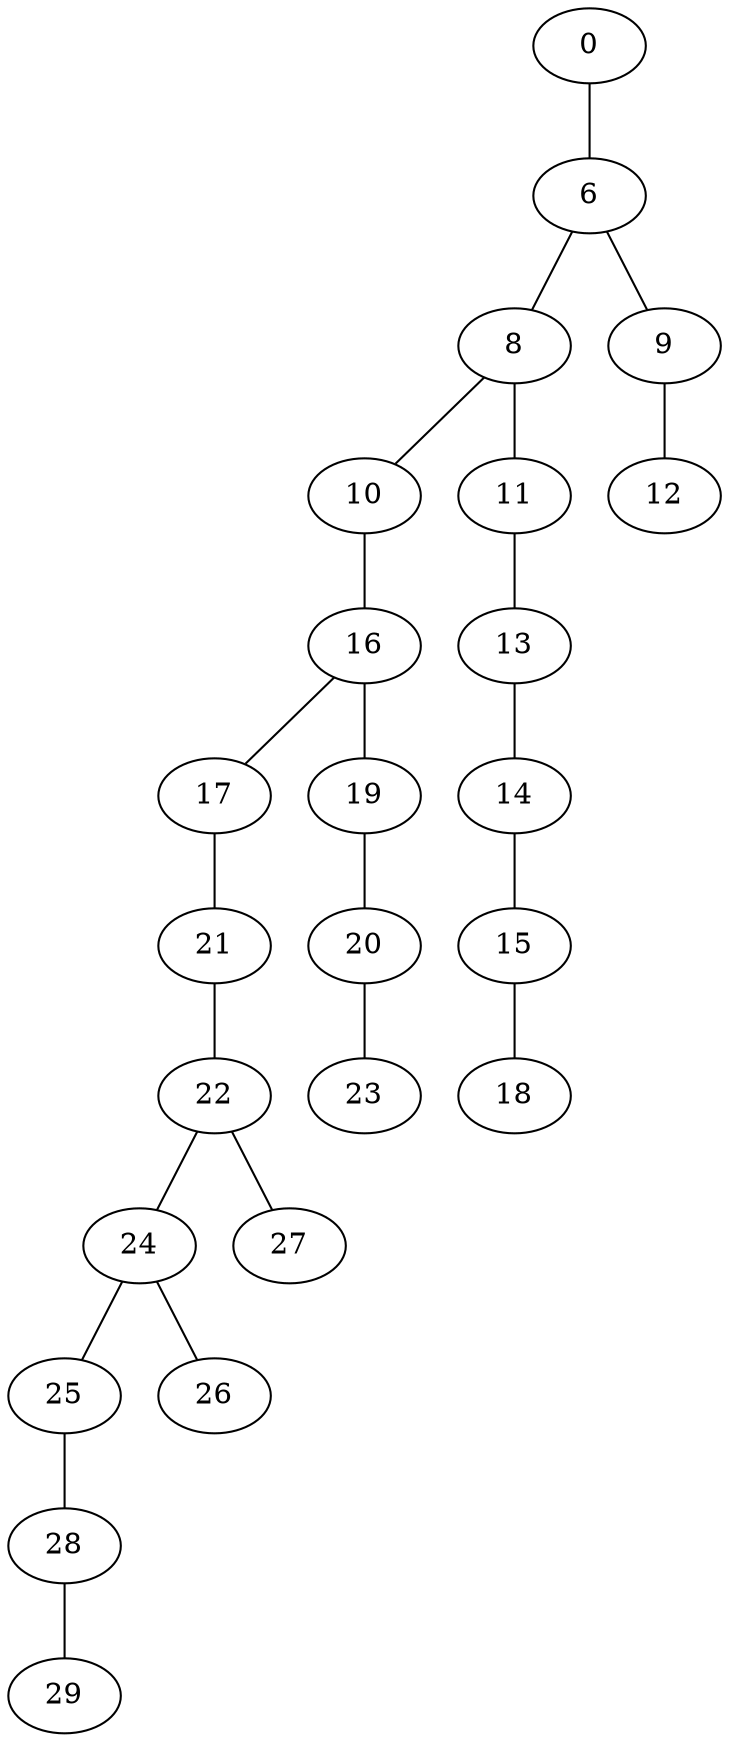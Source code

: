 graph {
    0 -- 6;
    6 -- 8;
    8 -- 10;
    10 -- 16;
    16 -- 17;
    17 -- 21;
    21 -- 22;
    22 -- 24;
    24 -- 25;
    25 -- 28;
    28 -- 29;
    24 -- 26;
    22 -- 27;
    16 -- 19;
    19 -- 20;
    20 -- 23;
    8 -- 11;
    11 -- 13;
    13 -- 14;
    14 -- 15;
    15 -- 18;
    6 -- 9;
    9 -- 12;
}